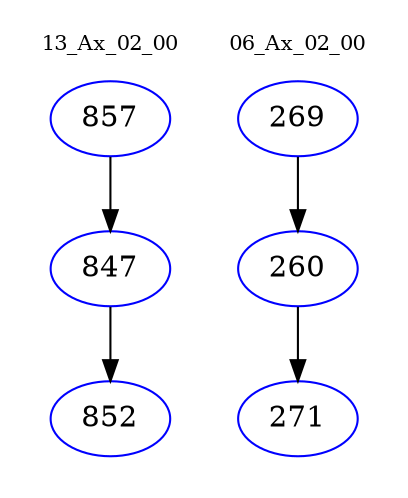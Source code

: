 digraph{
subgraph cluster_0 {
color = white
label = "13_Ax_02_00";
fontsize=10;
T0_857 [label="857", color="blue"]
T0_857 -> T0_847 [color="black"]
T0_847 [label="847", color="blue"]
T0_847 -> T0_852 [color="black"]
T0_852 [label="852", color="blue"]
}
subgraph cluster_1 {
color = white
label = "06_Ax_02_00";
fontsize=10;
T1_269 [label="269", color="blue"]
T1_269 -> T1_260 [color="black"]
T1_260 [label="260", color="blue"]
T1_260 -> T1_271 [color="black"]
T1_271 [label="271", color="blue"]
}
}

